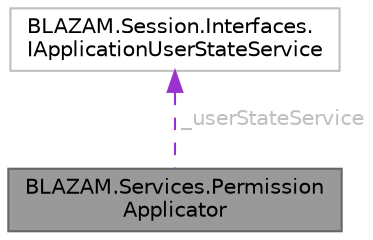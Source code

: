 digraph "BLAZAM.Services.PermissionApplicator"
{
 // LATEX_PDF_SIZE
  bgcolor="transparent";
  edge [fontname=Helvetica,fontsize=10,labelfontname=Helvetica,labelfontsize=10];
  node [fontname=Helvetica,fontsize=10,shape=box,height=0.2,width=0.4];
  Node1 [id="Node000001",label="BLAZAM.Services.Permission\lApplicator",height=0.2,width=0.4,color="gray40", fillcolor="grey60", style="filled", fontcolor="black",tooltip=" "];
  Node2 -> Node1 [id="edge1_Node000001_Node000002",dir="back",color="darkorchid3",style="dashed",tooltip=" ",label=" _userStateService",fontcolor="grey" ];
  Node2 [id="Node000002",label="BLAZAM.Session.Interfaces.\lIApplicationUserStateService",height=0.2,width=0.4,color="grey75", fillcolor="white", style="filled",URL="$interface_b_l_a_z_a_m_1_1_session_1_1_interfaces_1_1_i_application_user_state_service.html",tooltip=" "];
}
